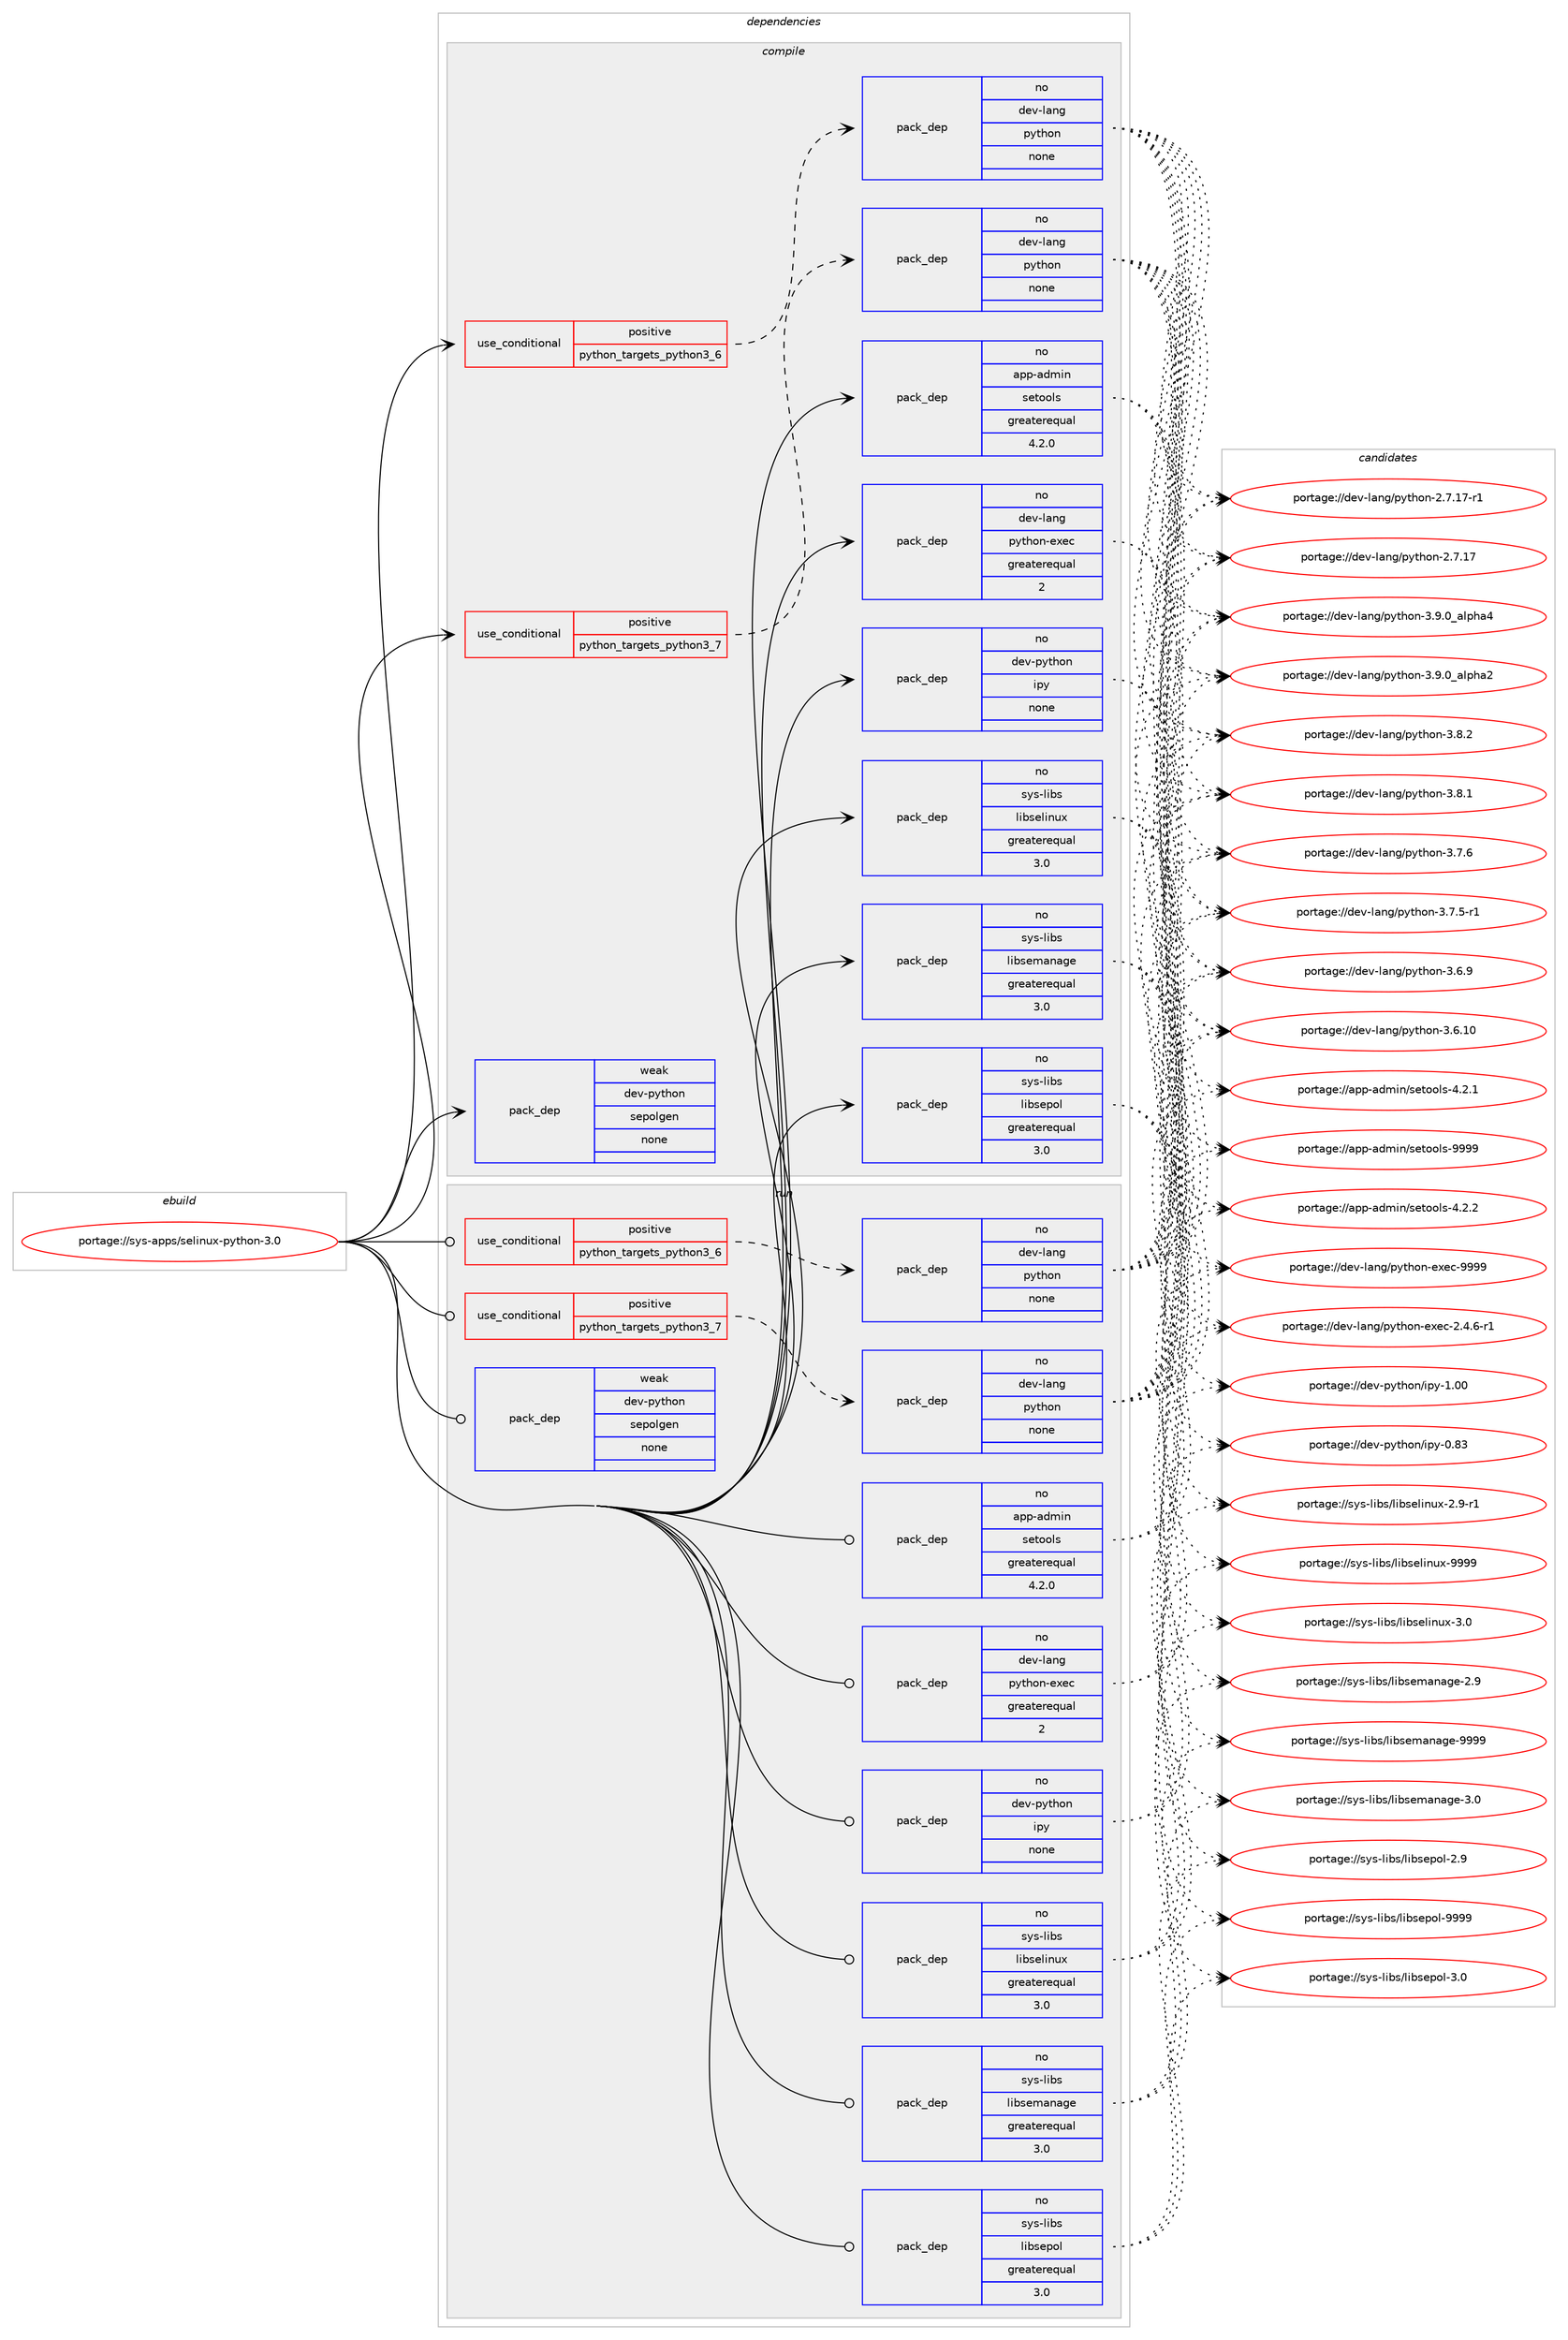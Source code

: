 digraph prolog {

# *************
# Graph options
# *************

newrank=true;
concentrate=true;
compound=true;
graph [rankdir=LR,fontname=Helvetica,fontsize=10,ranksep=1.5];#, ranksep=2.5, nodesep=0.2];
edge  [arrowhead=vee];
node  [fontname=Helvetica,fontsize=10];

# **********
# The ebuild
# **********

subgraph cluster_leftcol {
color=gray;
rank=same;
label=<<i>ebuild</i>>;
id [label="portage://sys-apps/selinux-python-3.0", color=red, width=4, href="../sys-apps/selinux-python-3.0.svg"];
}

# ****************
# The dependencies
# ****************

subgraph cluster_midcol {
color=gray;
label=<<i>dependencies</i>>;
subgraph cluster_compile {
fillcolor="#eeeeee";
style=filled;
label=<<i>compile</i>>;
subgraph cond7608 {
dependency37439 [label=<<TABLE BORDER="0" CELLBORDER="1" CELLSPACING="0" CELLPADDING="4"><TR><TD ROWSPAN="3" CELLPADDING="10">use_conditional</TD></TR><TR><TD>positive</TD></TR><TR><TD>python_targets_python3_6</TD></TR></TABLE>>, shape=none, color=red];
subgraph pack28912 {
dependency37440 [label=<<TABLE BORDER="0" CELLBORDER="1" CELLSPACING="0" CELLPADDING="4" WIDTH="220"><TR><TD ROWSPAN="6" CELLPADDING="30">pack_dep</TD></TR><TR><TD WIDTH="110">no</TD></TR><TR><TD>dev-lang</TD></TR><TR><TD>python</TD></TR><TR><TD>none</TD></TR><TR><TD></TD></TR></TABLE>>, shape=none, color=blue];
}
dependency37439:e -> dependency37440:w [weight=20,style="dashed",arrowhead="vee"];
}
id:e -> dependency37439:w [weight=20,style="solid",arrowhead="vee"];
subgraph cond7609 {
dependency37441 [label=<<TABLE BORDER="0" CELLBORDER="1" CELLSPACING="0" CELLPADDING="4"><TR><TD ROWSPAN="3" CELLPADDING="10">use_conditional</TD></TR><TR><TD>positive</TD></TR><TR><TD>python_targets_python3_7</TD></TR></TABLE>>, shape=none, color=red];
subgraph pack28913 {
dependency37442 [label=<<TABLE BORDER="0" CELLBORDER="1" CELLSPACING="0" CELLPADDING="4" WIDTH="220"><TR><TD ROWSPAN="6" CELLPADDING="30">pack_dep</TD></TR><TR><TD WIDTH="110">no</TD></TR><TR><TD>dev-lang</TD></TR><TR><TD>python</TD></TR><TR><TD>none</TD></TR><TR><TD></TD></TR></TABLE>>, shape=none, color=blue];
}
dependency37441:e -> dependency37442:w [weight=20,style="dashed",arrowhead="vee"];
}
id:e -> dependency37441:w [weight=20,style="solid",arrowhead="vee"];
subgraph pack28914 {
dependency37443 [label=<<TABLE BORDER="0" CELLBORDER="1" CELLSPACING="0" CELLPADDING="4" WIDTH="220"><TR><TD ROWSPAN="6" CELLPADDING="30">pack_dep</TD></TR><TR><TD WIDTH="110">no</TD></TR><TR><TD>app-admin</TD></TR><TR><TD>setools</TD></TR><TR><TD>greaterequal</TD></TR><TR><TD>4.2.0</TD></TR></TABLE>>, shape=none, color=blue];
}
id:e -> dependency37443:w [weight=20,style="solid",arrowhead="vee"];
subgraph pack28915 {
dependency37444 [label=<<TABLE BORDER="0" CELLBORDER="1" CELLSPACING="0" CELLPADDING="4" WIDTH="220"><TR><TD ROWSPAN="6" CELLPADDING="30">pack_dep</TD></TR><TR><TD WIDTH="110">no</TD></TR><TR><TD>dev-lang</TD></TR><TR><TD>python-exec</TD></TR><TR><TD>greaterequal</TD></TR><TR><TD>2</TD></TR></TABLE>>, shape=none, color=blue];
}
id:e -> dependency37444:w [weight=20,style="solid",arrowhead="vee"];
subgraph pack28916 {
dependency37445 [label=<<TABLE BORDER="0" CELLBORDER="1" CELLSPACING="0" CELLPADDING="4" WIDTH="220"><TR><TD ROWSPAN="6" CELLPADDING="30">pack_dep</TD></TR><TR><TD WIDTH="110">no</TD></TR><TR><TD>dev-python</TD></TR><TR><TD>ipy</TD></TR><TR><TD>none</TD></TR><TR><TD></TD></TR></TABLE>>, shape=none, color=blue];
}
id:e -> dependency37445:w [weight=20,style="solid",arrowhead="vee"];
subgraph pack28917 {
dependency37446 [label=<<TABLE BORDER="0" CELLBORDER="1" CELLSPACING="0" CELLPADDING="4" WIDTH="220"><TR><TD ROWSPAN="6" CELLPADDING="30">pack_dep</TD></TR><TR><TD WIDTH="110">no</TD></TR><TR><TD>sys-libs</TD></TR><TR><TD>libselinux</TD></TR><TR><TD>greaterequal</TD></TR><TR><TD>3.0</TD></TR></TABLE>>, shape=none, color=blue];
}
id:e -> dependency37446:w [weight=20,style="solid",arrowhead="vee"];
subgraph pack28918 {
dependency37447 [label=<<TABLE BORDER="0" CELLBORDER="1" CELLSPACING="0" CELLPADDING="4" WIDTH="220"><TR><TD ROWSPAN="6" CELLPADDING="30">pack_dep</TD></TR><TR><TD WIDTH="110">no</TD></TR><TR><TD>sys-libs</TD></TR><TR><TD>libsemanage</TD></TR><TR><TD>greaterequal</TD></TR><TR><TD>3.0</TD></TR></TABLE>>, shape=none, color=blue];
}
id:e -> dependency37447:w [weight=20,style="solid",arrowhead="vee"];
subgraph pack28919 {
dependency37448 [label=<<TABLE BORDER="0" CELLBORDER="1" CELLSPACING="0" CELLPADDING="4" WIDTH="220"><TR><TD ROWSPAN="6" CELLPADDING="30">pack_dep</TD></TR><TR><TD WIDTH="110">no</TD></TR><TR><TD>sys-libs</TD></TR><TR><TD>libsepol</TD></TR><TR><TD>greaterequal</TD></TR><TR><TD>3.0</TD></TR></TABLE>>, shape=none, color=blue];
}
id:e -> dependency37448:w [weight=20,style="solid",arrowhead="vee"];
subgraph pack28920 {
dependency37449 [label=<<TABLE BORDER="0" CELLBORDER="1" CELLSPACING="0" CELLPADDING="4" WIDTH="220"><TR><TD ROWSPAN="6" CELLPADDING="30">pack_dep</TD></TR><TR><TD WIDTH="110">weak</TD></TR><TR><TD>dev-python</TD></TR><TR><TD>sepolgen</TD></TR><TR><TD>none</TD></TR><TR><TD></TD></TR></TABLE>>, shape=none, color=blue];
}
id:e -> dependency37449:w [weight=20,style="solid",arrowhead="vee"];
}
subgraph cluster_compileandrun {
fillcolor="#eeeeee";
style=filled;
label=<<i>compile and run</i>>;
}
subgraph cluster_run {
fillcolor="#eeeeee";
style=filled;
label=<<i>run</i>>;
subgraph cond7610 {
dependency37450 [label=<<TABLE BORDER="0" CELLBORDER="1" CELLSPACING="0" CELLPADDING="4"><TR><TD ROWSPAN="3" CELLPADDING="10">use_conditional</TD></TR><TR><TD>positive</TD></TR><TR><TD>python_targets_python3_6</TD></TR></TABLE>>, shape=none, color=red];
subgraph pack28921 {
dependency37451 [label=<<TABLE BORDER="0" CELLBORDER="1" CELLSPACING="0" CELLPADDING="4" WIDTH="220"><TR><TD ROWSPAN="6" CELLPADDING="30">pack_dep</TD></TR><TR><TD WIDTH="110">no</TD></TR><TR><TD>dev-lang</TD></TR><TR><TD>python</TD></TR><TR><TD>none</TD></TR><TR><TD></TD></TR></TABLE>>, shape=none, color=blue];
}
dependency37450:e -> dependency37451:w [weight=20,style="dashed",arrowhead="vee"];
}
id:e -> dependency37450:w [weight=20,style="solid",arrowhead="odot"];
subgraph cond7611 {
dependency37452 [label=<<TABLE BORDER="0" CELLBORDER="1" CELLSPACING="0" CELLPADDING="4"><TR><TD ROWSPAN="3" CELLPADDING="10">use_conditional</TD></TR><TR><TD>positive</TD></TR><TR><TD>python_targets_python3_7</TD></TR></TABLE>>, shape=none, color=red];
subgraph pack28922 {
dependency37453 [label=<<TABLE BORDER="0" CELLBORDER="1" CELLSPACING="0" CELLPADDING="4" WIDTH="220"><TR><TD ROWSPAN="6" CELLPADDING="30">pack_dep</TD></TR><TR><TD WIDTH="110">no</TD></TR><TR><TD>dev-lang</TD></TR><TR><TD>python</TD></TR><TR><TD>none</TD></TR><TR><TD></TD></TR></TABLE>>, shape=none, color=blue];
}
dependency37452:e -> dependency37453:w [weight=20,style="dashed",arrowhead="vee"];
}
id:e -> dependency37452:w [weight=20,style="solid",arrowhead="odot"];
subgraph pack28923 {
dependency37454 [label=<<TABLE BORDER="0" CELLBORDER="1" CELLSPACING="0" CELLPADDING="4" WIDTH="220"><TR><TD ROWSPAN="6" CELLPADDING="30">pack_dep</TD></TR><TR><TD WIDTH="110">no</TD></TR><TR><TD>app-admin</TD></TR><TR><TD>setools</TD></TR><TR><TD>greaterequal</TD></TR><TR><TD>4.2.0</TD></TR></TABLE>>, shape=none, color=blue];
}
id:e -> dependency37454:w [weight=20,style="solid",arrowhead="odot"];
subgraph pack28924 {
dependency37455 [label=<<TABLE BORDER="0" CELLBORDER="1" CELLSPACING="0" CELLPADDING="4" WIDTH="220"><TR><TD ROWSPAN="6" CELLPADDING="30">pack_dep</TD></TR><TR><TD WIDTH="110">no</TD></TR><TR><TD>dev-lang</TD></TR><TR><TD>python-exec</TD></TR><TR><TD>greaterequal</TD></TR><TR><TD>2</TD></TR></TABLE>>, shape=none, color=blue];
}
id:e -> dependency37455:w [weight=20,style="solid",arrowhead="odot"];
subgraph pack28925 {
dependency37456 [label=<<TABLE BORDER="0" CELLBORDER="1" CELLSPACING="0" CELLPADDING="4" WIDTH="220"><TR><TD ROWSPAN="6" CELLPADDING="30">pack_dep</TD></TR><TR><TD WIDTH="110">no</TD></TR><TR><TD>dev-python</TD></TR><TR><TD>ipy</TD></TR><TR><TD>none</TD></TR><TR><TD></TD></TR></TABLE>>, shape=none, color=blue];
}
id:e -> dependency37456:w [weight=20,style="solid",arrowhead="odot"];
subgraph pack28926 {
dependency37457 [label=<<TABLE BORDER="0" CELLBORDER="1" CELLSPACING="0" CELLPADDING="4" WIDTH="220"><TR><TD ROWSPAN="6" CELLPADDING="30">pack_dep</TD></TR><TR><TD WIDTH="110">no</TD></TR><TR><TD>sys-libs</TD></TR><TR><TD>libselinux</TD></TR><TR><TD>greaterequal</TD></TR><TR><TD>3.0</TD></TR></TABLE>>, shape=none, color=blue];
}
id:e -> dependency37457:w [weight=20,style="solid",arrowhead="odot"];
subgraph pack28927 {
dependency37458 [label=<<TABLE BORDER="0" CELLBORDER="1" CELLSPACING="0" CELLPADDING="4" WIDTH="220"><TR><TD ROWSPAN="6" CELLPADDING="30">pack_dep</TD></TR><TR><TD WIDTH="110">no</TD></TR><TR><TD>sys-libs</TD></TR><TR><TD>libsemanage</TD></TR><TR><TD>greaterequal</TD></TR><TR><TD>3.0</TD></TR></TABLE>>, shape=none, color=blue];
}
id:e -> dependency37458:w [weight=20,style="solid",arrowhead="odot"];
subgraph pack28928 {
dependency37459 [label=<<TABLE BORDER="0" CELLBORDER="1" CELLSPACING="0" CELLPADDING="4" WIDTH="220"><TR><TD ROWSPAN="6" CELLPADDING="30">pack_dep</TD></TR><TR><TD WIDTH="110">no</TD></TR><TR><TD>sys-libs</TD></TR><TR><TD>libsepol</TD></TR><TR><TD>greaterequal</TD></TR><TR><TD>3.0</TD></TR></TABLE>>, shape=none, color=blue];
}
id:e -> dependency37459:w [weight=20,style="solid",arrowhead="odot"];
subgraph pack28929 {
dependency37460 [label=<<TABLE BORDER="0" CELLBORDER="1" CELLSPACING="0" CELLPADDING="4" WIDTH="220"><TR><TD ROWSPAN="6" CELLPADDING="30">pack_dep</TD></TR><TR><TD WIDTH="110">weak</TD></TR><TR><TD>dev-python</TD></TR><TR><TD>sepolgen</TD></TR><TR><TD>none</TD></TR><TR><TD></TD></TR></TABLE>>, shape=none, color=blue];
}
id:e -> dependency37460:w [weight=20,style="solid",arrowhead="odot"];
}
}

# **************
# The candidates
# **************

subgraph cluster_choices {
rank=same;
color=gray;
label=<<i>candidates</i>>;

subgraph choice28912 {
color=black;
nodesep=1;
choice10010111845108971101034711212111610411111045514657464895971081121049752 [label="portage://dev-lang/python-3.9.0_alpha4", color=red, width=4,href="../dev-lang/python-3.9.0_alpha4.svg"];
choice10010111845108971101034711212111610411111045514657464895971081121049750 [label="portage://dev-lang/python-3.9.0_alpha2", color=red, width=4,href="../dev-lang/python-3.9.0_alpha2.svg"];
choice100101118451089711010347112121116104111110455146564650 [label="portage://dev-lang/python-3.8.2", color=red, width=4,href="../dev-lang/python-3.8.2.svg"];
choice100101118451089711010347112121116104111110455146564649 [label="portage://dev-lang/python-3.8.1", color=red, width=4,href="../dev-lang/python-3.8.1.svg"];
choice100101118451089711010347112121116104111110455146554654 [label="portage://dev-lang/python-3.7.6", color=red, width=4,href="../dev-lang/python-3.7.6.svg"];
choice1001011184510897110103471121211161041111104551465546534511449 [label="portage://dev-lang/python-3.7.5-r1", color=red, width=4,href="../dev-lang/python-3.7.5-r1.svg"];
choice100101118451089711010347112121116104111110455146544657 [label="portage://dev-lang/python-3.6.9", color=red, width=4,href="../dev-lang/python-3.6.9.svg"];
choice10010111845108971101034711212111610411111045514654464948 [label="portage://dev-lang/python-3.6.10", color=red, width=4,href="../dev-lang/python-3.6.10.svg"];
choice100101118451089711010347112121116104111110455046554649554511449 [label="portage://dev-lang/python-2.7.17-r1", color=red, width=4,href="../dev-lang/python-2.7.17-r1.svg"];
choice10010111845108971101034711212111610411111045504655464955 [label="portage://dev-lang/python-2.7.17", color=red, width=4,href="../dev-lang/python-2.7.17.svg"];
dependency37440:e -> choice10010111845108971101034711212111610411111045514657464895971081121049752:w [style=dotted,weight="100"];
dependency37440:e -> choice10010111845108971101034711212111610411111045514657464895971081121049750:w [style=dotted,weight="100"];
dependency37440:e -> choice100101118451089711010347112121116104111110455146564650:w [style=dotted,weight="100"];
dependency37440:e -> choice100101118451089711010347112121116104111110455146564649:w [style=dotted,weight="100"];
dependency37440:e -> choice100101118451089711010347112121116104111110455146554654:w [style=dotted,weight="100"];
dependency37440:e -> choice1001011184510897110103471121211161041111104551465546534511449:w [style=dotted,weight="100"];
dependency37440:e -> choice100101118451089711010347112121116104111110455146544657:w [style=dotted,weight="100"];
dependency37440:e -> choice10010111845108971101034711212111610411111045514654464948:w [style=dotted,weight="100"];
dependency37440:e -> choice100101118451089711010347112121116104111110455046554649554511449:w [style=dotted,weight="100"];
dependency37440:e -> choice10010111845108971101034711212111610411111045504655464955:w [style=dotted,weight="100"];
}
subgraph choice28913 {
color=black;
nodesep=1;
choice10010111845108971101034711212111610411111045514657464895971081121049752 [label="portage://dev-lang/python-3.9.0_alpha4", color=red, width=4,href="../dev-lang/python-3.9.0_alpha4.svg"];
choice10010111845108971101034711212111610411111045514657464895971081121049750 [label="portage://dev-lang/python-3.9.0_alpha2", color=red, width=4,href="../dev-lang/python-3.9.0_alpha2.svg"];
choice100101118451089711010347112121116104111110455146564650 [label="portage://dev-lang/python-3.8.2", color=red, width=4,href="../dev-lang/python-3.8.2.svg"];
choice100101118451089711010347112121116104111110455146564649 [label="portage://dev-lang/python-3.8.1", color=red, width=4,href="../dev-lang/python-3.8.1.svg"];
choice100101118451089711010347112121116104111110455146554654 [label="portage://dev-lang/python-3.7.6", color=red, width=4,href="../dev-lang/python-3.7.6.svg"];
choice1001011184510897110103471121211161041111104551465546534511449 [label="portage://dev-lang/python-3.7.5-r1", color=red, width=4,href="../dev-lang/python-3.7.5-r1.svg"];
choice100101118451089711010347112121116104111110455146544657 [label="portage://dev-lang/python-3.6.9", color=red, width=4,href="../dev-lang/python-3.6.9.svg"];
choice10010111845108971101034711212111610411111045514654464948 [label="portage://dev-lang/python-3.6.10", color=red, width=4,href="../dev-lang/python-3.6.10.svg"];
choice100101118451089711010347112121116104111110455046554649554511449 [label="portage://dev-lang/python-2.7.17-r1", color=red, width=4,href="../dev-lang/python-2.7.17-r1.svg"];
choice10010111845108971101034711212111610411111045504655464955 [label="portage://dev-lang/python-2.7.17", color=red, width=4,href="../dev-lang/python-2.7.17.svg"];
dependency37442:e -> choice10010111845108971101034711212111610411111045514657464895971081121049752:w [style=dotted,weight="100"];
dependency37442:e -> choice10010111845108971101034711212111610411111045514657464895971081121049750:w [style=dotted,weight="100"];
dependency37442:e -> choice100101118451089711010347112121116104111110455146564650:w [style=dotted,weight="100"];
dependency37442:e -> choice100101118451089711010347112121116104111110455146564649:w [style=dotted,weight="100"];
dependency37442:e -> choice100101118451089711010347112121116104111110455146554654:w [style=dotted,weight="100"];
dependency37442:e -> choice1001011184510897110103471121211161041111104551465546534511449:w [style=dotted,weight="100"];
dependency37442:e -> choice100101118451089711010347112121116104111110455146544657:w [style=dotted,weight="100"];
dependency37442:e -> choice10010111845108971101034711212111610411111045514654464948:w [style=dotted,weight="100"];
dependency37442:e -> choice100101118451089711010347112121116104111110455046554649554511449:w [style=dotted,weight="100"];
dependency37442:e -> choice10010111845108971101034711212111610411111045504655464955:w [style=dotted,weight="100"];
}
subgraph choice28914 {
color=black;
nodesep=1;
choice971121124597100109105110471151011161111111081154557575757 [label="portage://app-admin/setools-9999", color=red, width=4,href="../app-admin/setools-9999.svg"];
choice97112112459710010910511047115101116111111108115455246504650 [label="portage://app-admin/setools-4.2.2", color=red, width=4,href="../app-admin/setools-4.2.2.svg"];
choice97112112459710010910511047115101116111111108115455246504649 [label="portage://app-admin/setools-4.2.1", color=red, width=4,href="../app-admin/setools-4.2.1.svg"];
dependency37443:e -> choice971121124597100109105110471151011161111111081154557575757:w [style=dotted,weight="100"];
dependency37443:e -> choice97112112459710010910511047115101116111111108115455246504650:w [style=dotted,weight="100"];
dependency37443:e -> choice97112112459710010910511047115101116111111108115455246504649:w [style=dotted,weight="100"];
}
subgraph choice28915 {
color=black;
nodesep=1;
choice10010111845108971101034711212111610411111045101120101994557575757 [label="portage://dev-lang/python-exec-9999", color=red, width=4,href="../dev-lang/python-exec-9999.svg"];
choice10010111845108971101034711212111610411111045101120101994550465246544511449 [label="portage://dev-lang/python-exec-2.4.6-r1", color=red, width=4,href="../dev-lang/python-exec-2.4.6-r1.svg"];
dependency37444:e -> choice10010111845108971101034711212111610411111045101120101994557575757:w [style=dotted,weight="100"];
dependency37444:e -> choice10010111845108971101034711212111610411111045101120101994550465246544511449:w [style=dotted,weight="100"];
}
subgraph choice28916 {
color=black;
nodesep=1;
choice10010111845112121116104111110471051121214549464848 [label="portage://dev-python/ipy-1.00", color=red, width=4,href="../dev-python/ipy-1.00.svg"];
choice10010111845112121116104111110471051121214548465651 [label="portage://dev-python/ipy-0.83", color=red, width=4,href="../dev-python/ipy-0.83.svg"];
dependency37445:e -> choice10010111845112121116104111110471051121214549464848:w [style=dotted,weight="100"];
dependency37445:e -> choice10010111845112121116104111110471051121214548465651:w [style=dotted,weight="100"];
}
subgraph choice28917 {
color=black;
nodesep=1;
choice115121115451081059811547108105981151011081051101171204557575757 [label="portage://sys-libs/libselinux-9999", color=red, width=4,href="../sys-libs/libselinux-9999.svg"];
choice1151211154510810598115471081059811510110810511011712045514648 [label="portage://sys-libs/libselinux-3.0", color=red, width=4,href="../sys-libs/libselinux-3.0.svg"];
choice11512111545108105981154710810598115101108105110117120455046574511449 [label="portage://sys-libs/libselinux-2.9-r1", color=red, width=4,href="../sys-libs/libselinux-2.9-r1.svg"];
dependency37446:e -> choice115121115451081059811547108105981151011081051101171204557575757:w [style=dotted,weight="100"];
dependency37446:e -> choice1151211154510810598115471081059811510110810511011712045514648:w [style=dotted,weight="100"];
dependency37446:e -> choice11512111545108105981154710810598115101108105110117120455046574511449:w [style=dotted,weight="100"];
}
subgraph choice28918 {
color=black;
nodesep=1;
choice1151211154510810598115471081059811510110997110971031014557575757 [label="portage://sys-libs/libsemanage-9999", color=red, width=4,href="../sys-libs/libsemanage-9999.svg"];
choice11512111545108105981154710810598115101109971109710310145514648 [label="portage://sys-libs/libsemanage-3.0", color=red, width=4,href="../sys-libs/libsemanage-3.0.svg"];
choice11512111545108105981154710810598115101109971109710310145504657 [label="portage://sys-libs/libsemanage-2.9", color=red, width=4,href="../sys-libs/libsemanage-2.9.svg"];
dependency37447:e -> choice1151211154510810598115471081059811510110997110971031014557575757:w [style=dotted,weight="100"];
dependency37447:e -> choice11512111545108105981154710810598115101109971109710310145514648:w [style=dotted,weight="100"];
dependency37447:e -> choice11512111545108105981154710810598115101109971109710310145504657:w [style=dotted,weight="100"];
}
subgraph choice28919 {
color=black;
nodesep=1;
choice115121115451081059811547108105981151011121111084557575757 [label="portage://sys-libs/libsepol-9999", color=red, width=4,href="../sys-libs/libsepol-9999.svg"];
choice1151211154510810598115471081059811510111211110845514648 [label="portage://sys-libs/libsepol-3.0", color=red, width=4,href="../sys-libs/libsepol-3.0.svg"];
choice1151211154510810598115471081059811510111211110845504657 [label="portage://sys-libs/libsepol-2.9", color=red, width=4,href="../sys-libs/libsepol-2.9.svg"];
dependency37448:e -> choice115121115451081059811547108105981151011121111084557575757:w [style=dotted,weight="100"];
dependency37448:e -> choice1151211154510810598115471081059811510111211110845514648:w [style=dotted,weight="100"];
dependency37448:e -> choice1151211154510810598115471081059811510111211110845504657:w [style=dotted,weight="100"];
}
subgraph choice28920 {
color=black;
nodesep=1;
}
subgraph choice28921 {
color=black;
nodesep=1;
choice10010111845108971101034711212111610411111045514657464895971081121049752 [label="portage://dev-lang/python-3.9.0_alpha4", color=red, width=4,href="../dev-lang/python-3.9.0_alpha4.svg"];
choice10010111845108971101034711212111610411111045514657464895971081121049750 [label="portage://dev-lang/python-3.9.0_alpha2", color=red, width=4,href="../dev-lang/python-3.9.0_alpha2.svg"];
choice100101118451089711010347112121116104111110455146564650 [label="portage://dev-lang/python-3.8.2", color=red, width=4,href="../dev-lang/python-3.8.2.svg"];
choice100101118451089711010347112121116104111110455146564649 [label="portage://dev-lang/python-3.8.1", color=red, width=4,href="../dev-lang/python-3.8.1.svg"];
choice100101118451089711010347112121116104111110455146554654 [label="portage://dev-lang/python-3.7.6", color=red, width=4,href="../dev-lang/python-3.7.6.svg"];
choice1001011184510897110103471121211161041111104551465546534511449 [label="portage://dev-lang/python-3.7.5-r1", color=red, width=4,href="../dev-lang/python-3.7.5-r1.svg"];
choice100101118451089711010347112121116104111110455146544657 [label="portage://dev-lang/python-3.6.9", color=red, width=4,href="../dev-lang/python-3.6.9.svg"];
choice10010111845108971101034711212111610411111045514654464948 [label="portage://dev-lang/python-3.6.10", color=red, width=4,href="../dev-lang/python-3.6.10.svg"];
choice100101118451089711010347112121116104111110455046554649554511449 [label="portage://dev-lang/python-2.7.17-r1", color=red, width=4,href="../dev-lang/python-2.7.17-r1.svg"];
choice10010111845108971101034711212111610411111045504655464955 [label="portage://dev-lang/python-2.7.17", color=red, width=4,href="../dev-lang/python-2.7.17.svg"];
dependency37451:e -> choice10010111845108971101034711212111610411111045514657464895971081121049752:w [style=dotted,weight="100"];
dependency37451:e -> choice10010111845108971101034711212111610411111045514657464895971081121049750:w [style=dotted,weight="100"];
dependency37451:e -> choice100101118451089711010347112121116104111110455146564650:w [style=dotted,weight="100"];
dependency37451:e -> choice100101118451089711010347112121116104111110455146564649:w [style=dotted,weight="100"];
dependency37451:e -> choice100101118451089711010347112121116104111110455146554654:w [style=dotted,weight="100"];
dependency37451:e -> choice1001011184510897110103471121211161041111104551465546534511449:w [style=dotted,weight="100"];
dependency37451:e -> choice100101118451089711010347112121116104111110455146544657:w [style=dotted,weight="100"];
dependency37451:e -> choice10010111845108971101034711212111610411111045514654464948:w [style=dotted,weight="100"];
dependency37451:e -> choice100101118451089711010347112121116104111110455046554649554511449:w [style=dotted,weight="100"];
dependency37451:e -> choice10010111845108971101034711212111610411111045504655464955:w [style=dotted,weight="100"];
}
subgraph choice28922 {
color=black;
nodesep=1;
choice10010111845108971101034711212111610411111045514657464895971081121049752 [label="portage://dev-lang/python-3.9.0_alpha4", color=red, width=4,href="../dev-lang/python-3.9.0_alpha4.svg"];
choice10010111845108971101034711212111610411111045514657464895971081121049750 [label="portage://dev-lang/python-3.9.0_alpha2", color=red, width=4,href="../dev-lang/python-3.9.0_alpha2.svg"];
choice100101118451089711010347112121116104111110455146564650 [label="portage://dev-lang/python-3.8.2", color=red, width=4,href="../dev-lang/python-3.8.2.svg"];
choice100101118451089711010347112121116104111110455146564649 [label="portage://dev-lang/python-3.8.1", color=red, width=4,href="../dev-lang/python-3.8.1.svg"];
choice100101118451089711010347112121116104111110455146554654 [label="portage://dev-lang/python-3.7.6", color=red, width=4,href="../dev-lang/python-3.7.6.svg"];
choice1001011184510897110103471121211161041111104551465546534511449 [label="portage://dev-lang/python-3.7.5-r1", color=red, width=4,href="../dev-lang/python-3.7.5-r1.svg"];
choice100101118451089711010347112121116104111110455146544657 [label="portage://dev-lang/python-3.6.9", color=red, width=4,href="../dev-lang/python-3.6.9.svg"];
choice10010111845108971101034711212111610411111045514654464948 [label="portage://dev-lang/python-3.6.10", color=red, width=4,href="../dev-lang/python-3.6.10.svg"];
choice100101118451089711010347112121116104111110455046554649554511449 [label="portage://dev-lang/python-2.7.17-r1", color=red, width=4,href="../dev-lang/python-2.7.17-r1.svg"];
choice10010111845108971101034711212111610411111045504655464955 [label="portage://dev-lang/python-2.7.17", color=red, width=4,href="../dev-lang/python-2.7.17.svg"];
dependency37453:e -> choice10010111845108971101034711212111610411111045514657464895971081121049752:w [style=dotted,weight="100"];
dependency37453:e -> choice10010111845108971101034711212111610411111045514657464895971081121049750:w [style=dotted,weight="100"];
dependency37453:e -> choice100101118451089711010347112121116104111110455146564650:w [style=dotted,weight="100"];
dependency37453:e -> choice100101118451089711010347112121116104111110455146564649:w [style=dotted,weight="100"];
dependency37453:e -> choice100101118451089711010347112121116104111110455146554654:w [style=dotted,weight="100"];
dependency37453:e -> choice1001011184510897110103471121211161041111104551465546534511449:w [style=dotted,weight="100"];
dependency37453:e -> choice100101118451089711010347112121116104111110455146544657:w [style=dotted,weight="100"];
dependency37453:e -> choice10010111845108971101034711212111610411111045514654464948:w [style=dotted,weight="100"];
dependency37453:e -> choice100101118451089711010347112121116104111110455046554649554511449:w [style=dotted,weight="100"];
dependency37453:e -> choice10010111845108971101034711212111610411111045504655464955:w [style=dotted,weight="100"];
}
subgraph choice28923 {
color=black;
nodesep=1;
choice971121124597100109105110471151011161111111081154557575757 [label="portage://app-admin/setools-9999", color=red, width=4,href="../app-admin/setools-9999.svg"];
choice97112112459710010910511047115101116111111108115455246504650 [label="portage://app-admin/setools-4.2.2", color=red, width=4,href="../app-admin/setools-4.2.2.svg"];
choice97112112459710010910511047115101116111111108115455246504649 [label="portage://app-admin/setools-4.2.1", color=red, width=4,href="../app-admin/setools-4.2.1.svg"];
dependency37454:e -> choice971121124597100109105110471151011161111111081154557575757:w [style=dotted,weight="100"];
dependency37454:e -> choice97112112459710010910511047115101116111111108115455246504650:w [style=dotted,weight="100"];
dependency37454:e -> choice97112112459710010910511047115101116111111108115455246504649:w [style=dotted,weight="100"];
}
subgraph choice28924 {
color=black;
nodesep=1;
choice10010111845108971101034711212111610411111045101120101994557575757 [label="portage://dev-lang/python-exec-9999", color=red, width=4,href="../dev-lang/python-exec-9999.svg"];
choice10010111845108971101034711212111610411111045101120101994550465246544511449 [label="portage://dev-lang/python-exec-2.4.6-r1", color=red, width=4,href="../dev-lang/python-exec-2.4.6-r1.svg"];
dependency37455:e -> choice10010111845108971101034711212111610411111045101120101994557575757:w [style=dotted,weight="100"];
dependency37455:e -> choice10010111845108971101034711212111610411111045101120101994550465246544511449:w [style=dotted,weight="100"];
}
subgraph choice28925 {
color=black;
nodesep=1;
choice10010111845112121116104111110471051121214549464848 [label="portage://dev-python/ipy-1.00", color=red, width=4,href="../dev-python/ipy-1.00.svg"];
choice10010111845112121116104111110471051121214548465651 [label="portage://dev-python/ipy-0.83", color=red, width=4,href="../dev-python/ipy-0.83.svg"];
dependency37456:e -> choice10010111845112121116104111110471051121214549464848:w [style=dotted,weight="100"];
dependency37456:e -> choice10010111845112121116104111110471051121214548465651:w [style=dotted,weight="100"];
}
subgraph choice28926 {
color=black;
nodesep=1;
choice115121115451081059811547108105981151011081051101171204557575757 [label="portage://sys-libs/libselinux-9999", color=red, width=4,href="../sys-libs/libselinux-9999.svg"];
choice1151211154510810598115471081059811510110810511011712045514648 [label="portage://sys-libs/libselinux-3.0", color=red, width=4,href="../sys-libs/libselinux-3.0.svg"];
choice11512111545108105981154710810598115101108105110117120455046574511449 [label="portage://sys-libs/libselinux-2.9-r1", color=red, width=4,href="../sys-libs/libselinux-2.9-r1.svg"];
dependency37457:e -> choice115121115451081059811547108105981151011081051101171204557575757:w [style=dotted,weight="100"];
dependency37457:e -> choice1151211154510810598115471081059811510110810511011712045514648:w [style=dotted,weight="100"];
dependency37457:e -> choice11512111545108105981154710810598115101108105110117120455046574511449:w [style=dotted,weight="100"];
}
subgraph choice28927 {
color=black;
nodesep=1;
choice1151211154510810598115471081059811510110997110971031014557575757 [label="portage://sys-libs/libsemanage-9999", color=red, width=4,href="../sys-libs/libsemanage-9999.svg"];
choice11512111545108105981154710810598115101109971109710310145514648 [label="portage://sys-libs/libsemanage-3.0", color=red, width=4,href="../sys-libs/libsemanage-3.0.svg"];
choice11512111545108105981154710810598115101109971109710310145504657 [label="portage://sys-libs/libsemanage-2.9", color=red, width=4,href="../sys-libs/libsemanage-2.9.svg"];
dependency37458:e -> choice1151211154510810598115471081059811510110997110971031014557575757:w [style=dotted,weight="100"];
dependency37458:e -> choice11512111545108105981154710810598115101109971109710310145514648:w [style=dotted,weight="100"];
dependency37458:e -> choice11512111545108105981154710810598115101109971109710310145504657:w [style=dotted,weight="100"];
}
subgraph choice28928 {
color=black;
nodesep=1;
choice115121115451081059811547108105981151011121111084557575757 [label="portage://sys-libs/libsepol-9999", color=red, width=4,href="../sys-libs/libsepol-9999.svg"];
choice1151211154510810598115471081059811510111211110845514648 [label="portage://sys-libs/libsepol-3.0", color=red, width=4,href="../sys-libs/libsepol-3.0.svg"];
choice1151211154510810598115471081059811510111211110845504657 [label="portage://sys-libs/libsepol-2.9", color=red, width=4,href="../sys-libs/libsepol-2.9.svg"];
dependency37459:e -> choice115121115451081059811547108105981151011121111084557575757:w [style=dotted,weight="100"];
dependency37459:e -> choice1151211154510810598115471081059811510111211110845514648:w [style=dotted,weight="100"];
dependency37459:e -> choice1151211154510810598115471081059811510111211110845504657:w [style=dotted,weight="100"];
}
subgraph choice28929 {
color=black;
nodesep=1;
}
}

}
